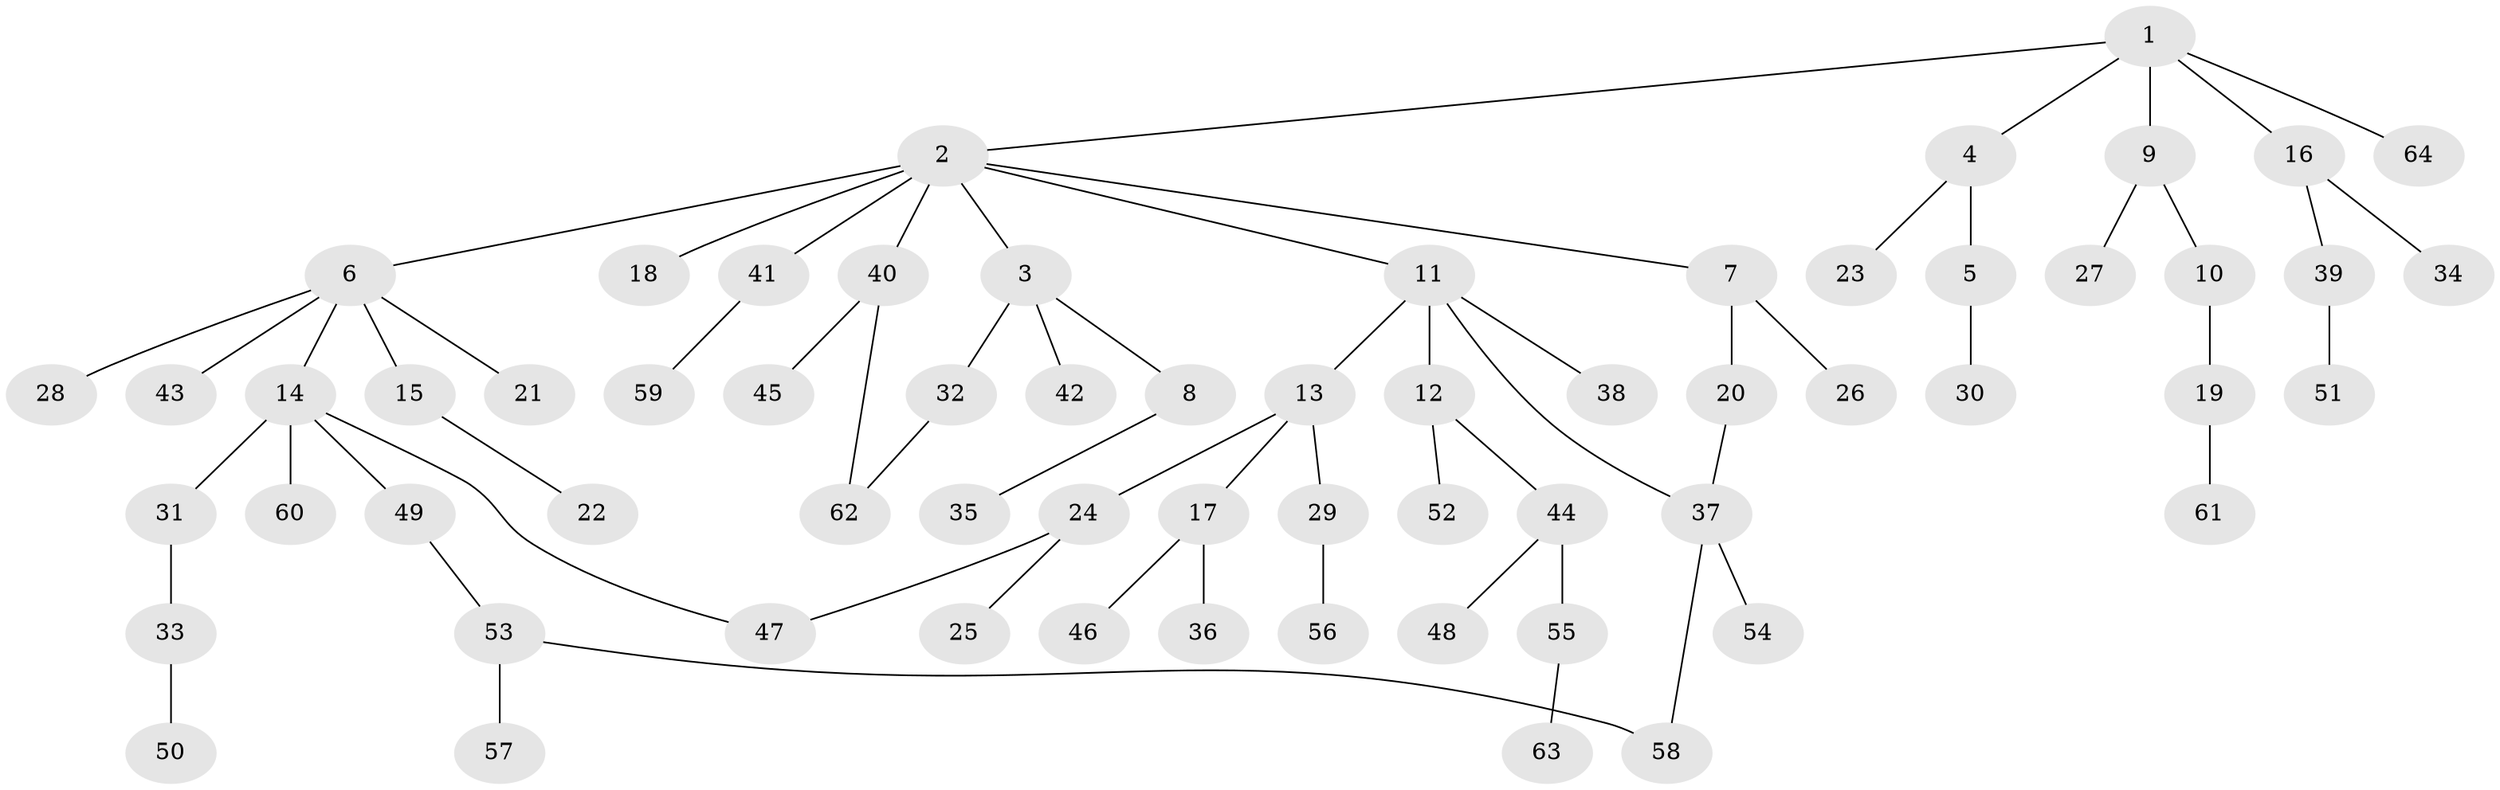 // Generated by graph-tools (version 1.1) at 2025/49/03/09/25 03:49:15]
// undirected, 64 vertices, 67 edges
graph export_dot {
graph [start="1"]
  node [color=gray90,style=filled];
  1;
  2;
  3;
  4;
  5;
  6;
  7;
  8;
  9;
  10;
  11;
  12;
  13;
  14;
  15;
  16;
  17;
  18;
  19;
  20;
  21;
  22;
  23;
  24;
  25;
  26;
  27;
  28;
  29;
  30;
  31;
  32;
  33;
  34;
  35;
  36;
  37;
  38;
  39;
  40;
  41;
  42;
  43;
  44;
  45;
  46;
  47;
  48;
  49;
  50;
  51;
  52;
  53;
  54;
  55;
  56;
  57;
  58;
  59;
  60;
  61;
  62;
  63;
  64;
  1 -- 2;
  1 -- 4;
  1 -- 9;
  1 -- 16;
  1 -- 64;
  2 -- 3;
  2 -- 6;
  2 -- 7;
  2 -- 11;
  2 -- 18;
  2 -- 40;
  2 -- 41;
  3 -- 8;
  3 -- 32;
  3 -- 42;
  4 -- 5;
  4 -- 23;
  5 -- 30;
  6 -- 14;
  6 -- 15;
  6 -- 21;
  6 -- 28;
  6 -- 43;
  7 -- 20;
  7 -- 26;
  8 -- 35;
  9 -- 10;
  9 -- 27;
  10 -- 19;
  11 -- 12;
  11 -- 13;
  11 -- 37;
  11 -- 38;
  12 -- 44;
  12 -- 52;
  13 -- 17;
  13 -- 24;
  13 -- 29;
  14 -- 31;
  14 -- 49;
  14 -- 60;
  14 -- 47;
  15 -- 22;
  16 -- 34;
  16 -- 39;
  17 -- 36;
  17 -- 46;
  19 -- 61;
  20 -- 37;
  24 -- 25;
  24 -- 47;
  29 -- 56;
  31 -- 33;
  32 -- 62;
  33 -- 50;
  37 -- 54;
  37 -- 58;
  39 -- 51;
  40 -- 45;
  40 -- 62;
  41 -- 59;
  44 -- 48;
  44 -- 55;
  49 -- 53;
  53 -- 57;
  53 -- 58;
  55 -- 63;
}

